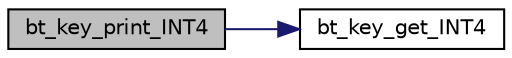 digraph "bt_key_print_INT4"
{
  edge [fontname="Helvetica",fontsize="10",labelfontname="Helvetica",labelfontsize="10"];
  node [fontname="Helvetica",fontsize="10",shape=record];
  rankdir="LR";
  Node1143 [label="bt_key_print_INT4",height=0.2,width=0.4,color="black", fillcolor="grey75", style="filled", fontcolor="black"];
  Node1143 -> Node1144 [color="midnightblue",fontsize="10",style="solid",fontname="Helvetica"];
  Node1144 [label="bt_key_get_INT4",height=0.2,width=0.4,color="black", fillcolor="white", style="filled",URL="$d0/db3/bt__key_8_c.html#ae2728a8a265629876b486504625977fa"];
}
